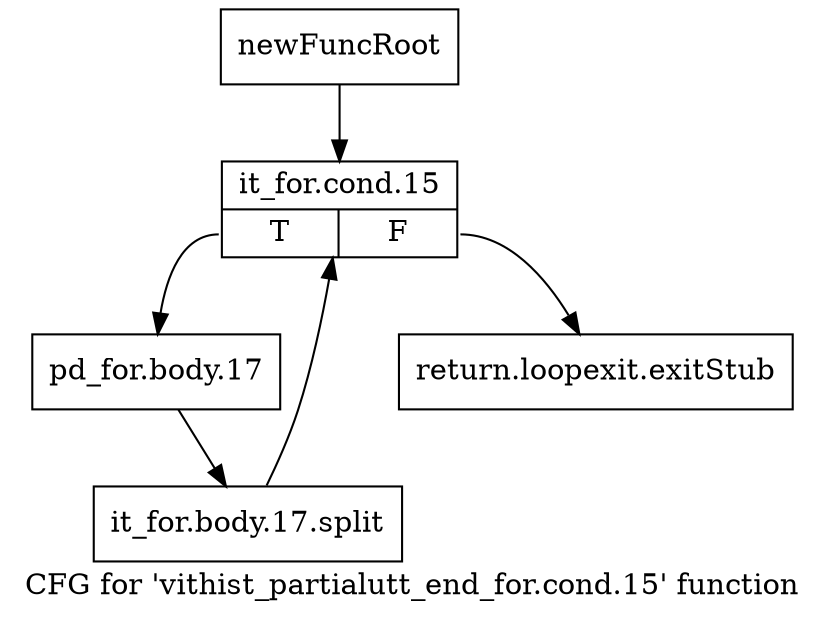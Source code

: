 digraph "CFG for 'vithist_partialutt_end_for.cond.15' function" {
	label="CFG for 'vithist_partialutt_end_for.cond.15' function";

	Node0x13c31b0 [shape=record,label="{newFuncRoot}"];
	Node0x13c31b0 -> Node0x13c3680;
	Node0x13c3200 [shape=record,label="{return.loopexit.exitStub}"];
	Node0x13c3680 [shape=record,label="{it_for.cond.15|{<s0>T|<s1>F}}"];
	Node0x13c3680:s0 -> Node0x13c36d0;
	Node0x13c3680:s1 -> Node0x13c3200;
	Node0x13c36d0 [shape=record,label="{pd_for.body.17}"];
	Node0x13c36d0 -> Node0x16277b0;
	Node0x16277b0 [shape=record,label="{it_for.body.17.split}"];
	Node0x16277b0 -> Node0x13c3680;
}
